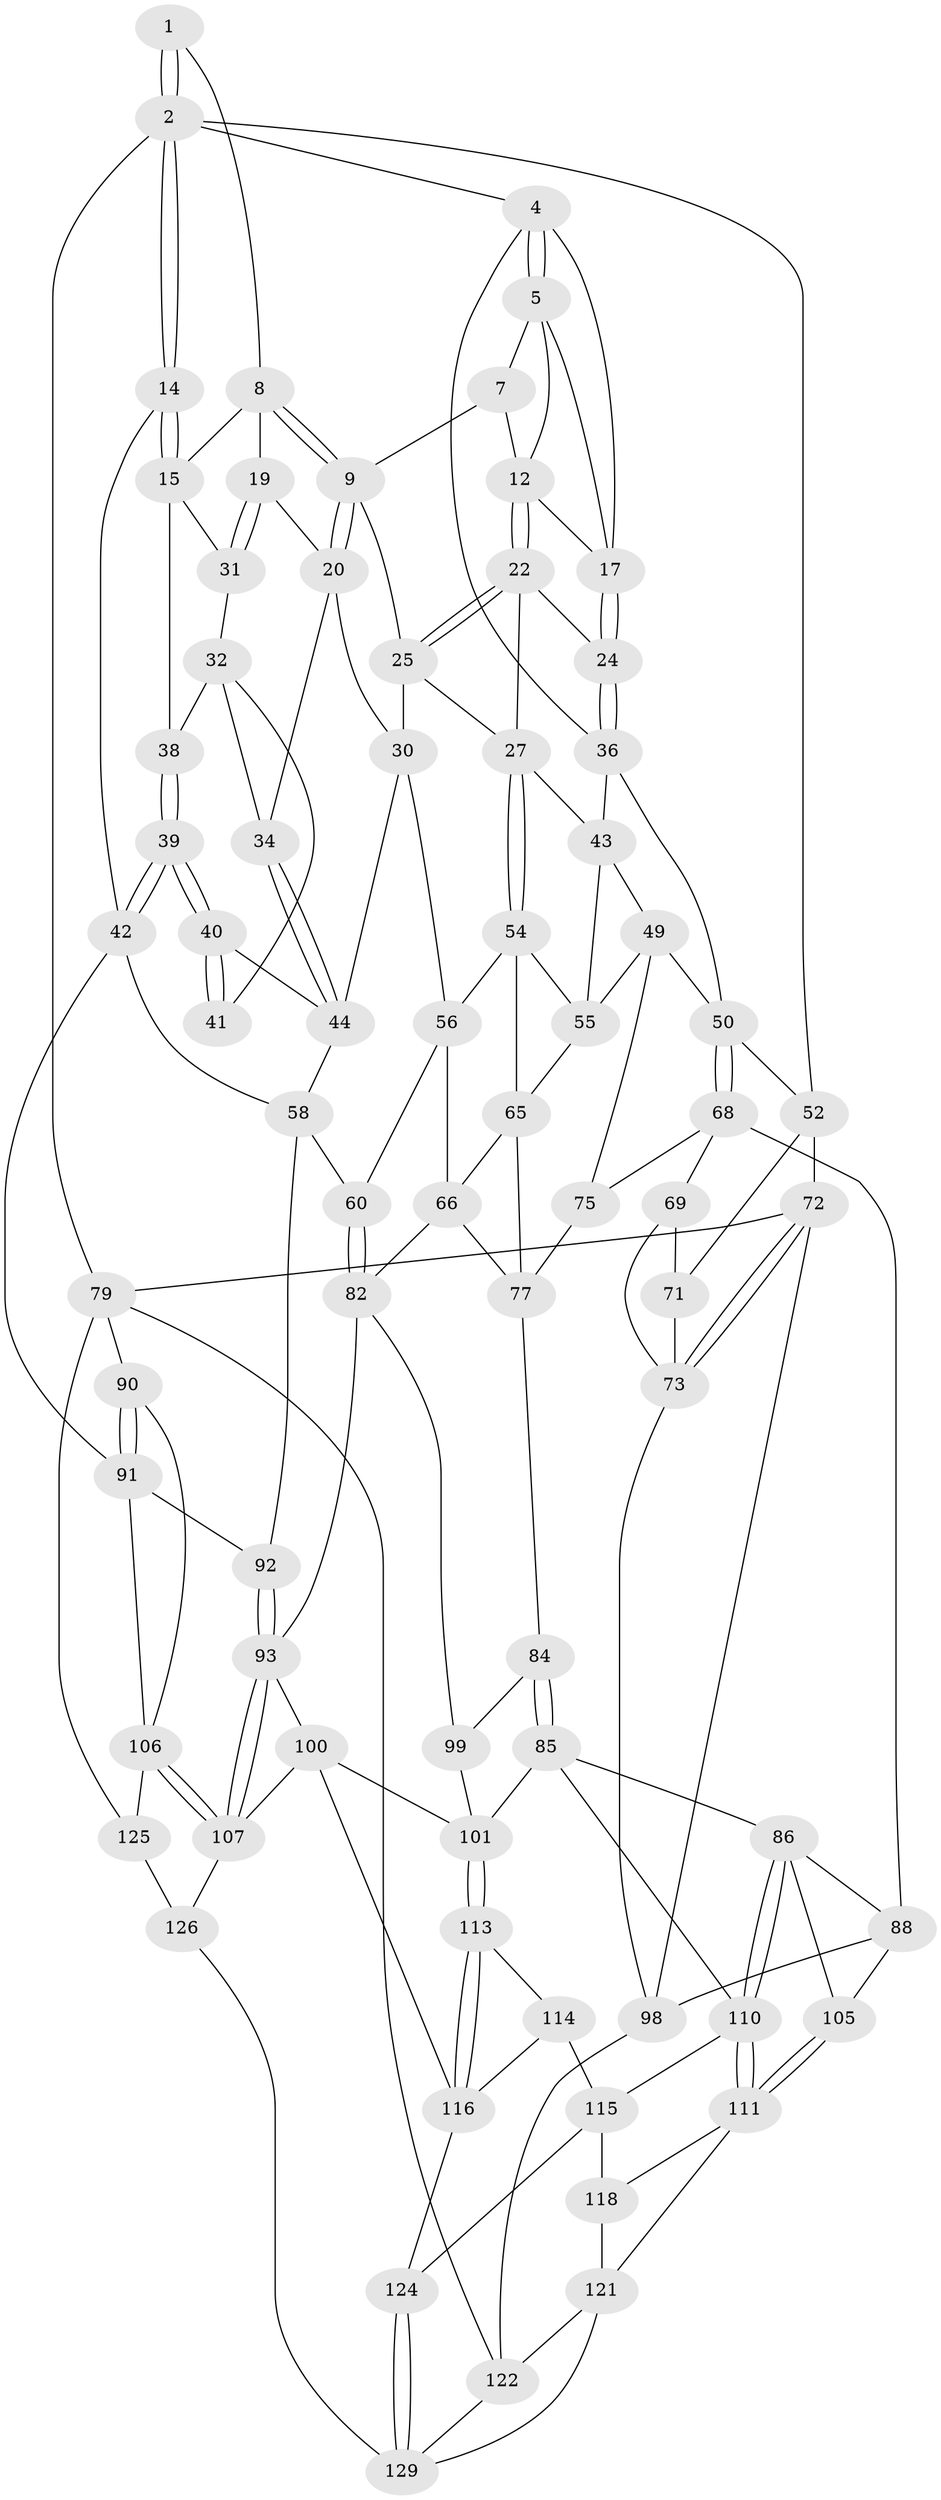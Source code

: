 // original degree distribution, {3: 0.015151515151515152, 6: 0.22727272727272727, 5: 0.5151515151515151, 4: 0.24242424242424243}
// Generated by graph-tools (version 1.1) at 2025/42/03/06/25 10:42:29]
// undirected, 76 vertices, 170 edges
graph export_dot {
graph [start="1"]
  node [color=gray90,style=filled];
  1 [pos="+0.7733061455255331+0"];
  2 [pos="+1+0",super="+3"];
  4 [pos="+0+0",super="+21"];
  5 [pos="+0.1808286646274299+0",super="+6"];
  7 [pos="+0.4510589787507276+0",super="+11"];
  8 [pos="+0.7717818628077127+0",super="+16"];
  9 [pos="+0.6644415030544626+0.10174814280003909",super="+10"];
  12 [pos="+0.4936722417492252+0.07785631876704982",super="+13"];
  14 [pos="+1+0.10962841929402099"];
  15 [pos="+1+0.10982976464683507",super="+35"];
  17 [pos="+0.35781570911264643+0.16687697670979598",super="+18"];
  19 [pos="+0.8193185191541675+0.1396596047368961"];
  20 [pos="+0.6787243959746544+0.12178044983009652",super="+29"];
  22 [pos="+0.49890543725335224+0.08903376333610404",super="+23"];
  24 [pos="+0.3610243925684523+0.1830709205829383"];
  25 [pos="+0.5487092287910037+0.11631418170982506",super="+26"];
  27 [pos="+0.5155397617403009+0.27571111304100165",super="+28"];
  30 [pos="+0.6506119736509335+0.22547744835985178",super="+45"];
  31 [pos="+0.8224722604901546+0.14561797717552732"];
  32 [pos="+0.8307253921788312+0.19748985820188159",super="+33"];
  34 [pos="+0.7876495245516898+0.26994019794627705"];
  36 [pos="+0.3604711327526717+0.1858438215775496",super="+37"];
  38 [pos="+0.8823930952445184+0.20646472658687962"];
  39 [pos="+1+0.2951324990289225"];
  40 [pos="+0.9833326745328935+0.2992440472428082",super="+46"];
  41 [pos="+0.8523872241504937+0.24821577127599345"];
  42 [pos="+1+0.28689233523990065",super="+64"];
  43 [pos="+0.4049145364026441+0.23157107223170909",super="+48"];
  44 [pos="+0.7773170495564422+0.2926427381316067",super="+47"];
  49 [pos="+0.3395337856599033+0.3308259289219783",super="+63"];
  50 [pos="+0.19040307751426047+0.30918513261207475",super="+51"];
  52 [pos="+0.17504495412757753+0.29790593661395387",super="+53"];
  54 [pos="+0.5157913301616803+0.27781777653555184",super="+57"];
  55 [pos="+0.433413211457171+0.36294876735966636",super="+62"];
  56 [pos="+0.6244970561436638+0.3988389852972442",super="+61"];
  58 [pos="+0.8181288960262009+0.466064271135982",super="+59"];
  60 [pos="+0.686606811953302+0.4752639508844187"];
  65 [pos="+0.4886562122090988+0.4091136426244426",super="+67"];
  66 [pos="+0.525166948223558+0.4675363989521257",super="+80"];
  68 [pos="+0.2612659785847511+0.4791020190395153",super="+76"];
  69 [pos="+0.10706975302110824+0.5319464447142557",super="+70"];
  71 [pos="+0.11617633102820557+0.3774487694492837",super="+74"];
  72 [pos="+0+0.45782856307352854",super="+78"];
  73 [pos="+0+0.4683681445755996",super="+96"];
  75 [pos="+0.37154832017615697+0.48359773642042925"];
  77 [pos="+0.38784563326450183+0.494588745436621",super="+81"];
  79 [pos="+0+1",super="+89"];
  82 [pos="+0.640460003317821+0.5654334253435632",super="+83"];
  84 [pos="+0.43588306584844133+0.5769621150437242"];
  85 [pos="+0.4254489930447978+0.6568200197008917",super="+103"];
  86 [pos="+0.42118167663443534+0.6598073097124036",super="+87"];
  88 [pos="+0.28382776486766886+0.5387678812086257",super="+97"];
  90 [pos="+1+0.767076774319733"];
  91 [pos="+1+0.6049118750672908",super="+95"];
  92 [pos="+0.8655106308426734+0.5729871067099951"];
  93 [pos="+0.8305764630982333+0.6297709965815113",super="+94"];
  98 [pos="+0.12075466221592863+0.7376816356411801",super="+104"];
  99 [pos="+0.5469560746981212+0.5854238135533019"];
  100 [pos="+0.6504101906675108+0.6632939926093295",super="+109"];
  101 [pos="+0.5250849370362175+0.6929383166159506",super="+102"];
  105 [pos="+0.19965779665720526+0.7402142348949695"];
  106 [pos="+0.8976928047966866+0.7766325757582966",super="+120"];
  107 [pos="+0.7915983735585376+0.7853259976050051",super="+108"];
  110 [pos="+0.40051195729561595+0.7140356602471424",super="+112"];
  111 [pos="+0.2368617249757767+0.7660126525782992",super="+119"];
  113 [pos="+0.5460705657056272+0.7929694517185962"];
  114 [pos="+0.4596125325862728+0.8216644618157598"];
  115 [pos="+0.4384542683988814+0.8230089082242208",super="+117"];
  116 [pos="+0.6596074801367964+0.8466096756632852",super="+123"];
  118 [pos="+0.37743514756253355+0.8595707210329152"];
  121 [pos="+0.2804731404446791+0.9110070026477224",super="+131"];
  122 [pos="+0.25516874122232325+0.929456463336222",super="+132"];
  124 [pos="+0.5976024894112576+1"];
  125 [pos="+0.9291070937920166+0.8949139947274733",super="+127"];
  126 [pos="+0.8070787408718367+0.8185084154818308",super="+128"];
  129 [pos="+0.5972076508546725+1",super="+130"];
  1 -- 2;
  1 -- 2;
  1 -- 8;
  2 -- 14;
  2 -- 14;
  2 -- 79 [weight=2];
  2 -- 4;
  2 -- 52;
  4 -- 5;
  4 -- 5;
  4 -- 17;
  4 -- 36;
  5 -- 17;
  5 -- 12;
  5 -- 7;
  7 -- 12;
  7 -- 9;
  8 -- 9;
  8 -- 9;
  8 -- 19;
  8 -- 15;
  9 -- 20;
  9 -- 20;
  9 -- 25;
  12 -- 22;
  12 -- 22;
  12 -- 17;
  14 -- 15;
  14 -- 15;
  14 -- 42;
  15 -- 31;
  15 -- 38;
  17 -- 24;
  17 -- 24;
  19 -- 20;
  19 -- 31;
  19 -- 31;
  20 -- 34;
  20 -- 30;
  22 -- 25;
  22 -- 25;
  22 -- 24;
  22 -- 27;
  24 -- 36;
  24 -- 36;
  25 -- 27;
  25 -- 30;
  27 -- 54;
  27 -- 54;
  27 -- 43;
  30 -- 56;
  30 -- 44;
  31 -- 32;
  32 -- 38;
  32 -- 41;
  32 -- 34;
  34 -- 44;
  34 -- 44;
  36 -- 43;
  36 -- 50;
  38 -- 39;
  38 -- 39;
  39 -- 40;
  39 -- 40;
  39 -- 42;
  39 -- 42;
  40 -- 41 [weight=2];
  40 -- 41;
  40 -- 44;
  42 -- 58;
  42 -- 91;
  43 -- 49;
  43 -- 55;
  44 -- 58;
  49 -- 50;
  49 -- 75;
  49 -- 55;
  50 -- 68;
  50 -- 68;
  50 -- 52;
  52 -- 71;
  52 -- 72;
  54 -- 55;
  54 -- 56;
  54 -- 65;
  55 -- 65;
  56 -- 66;
  56 -- 60;
  58 -- 60;
  58 -- 92;
  60 -- 82;
  60 -- 82;
  65 -- 66;
  65 -- 77;
  66 -- 82;
  66 -- 77;
  68 -- 69;
  68 -- 88;
  68 -- 75;
  69 -- 73;
  69 -- 71 [weight=2];
  71 -- 73;
  72 -- 73;
  72 -- 73;
  72 -- 79;
  72 -- 98;
  73 -- 98;
  75 -- 77;
  77 -- 84;
  79 -- 90;
  79 -- 122;
  79 -- 125;
  82 -- 99;
  82 -- 93;
  84 -- 85;
  84 -- 85;
  84 -- 99;
  85 -- 86;
  85 -- 110;
  85 -- 101;
  86 -- 110;
  86 -- 110;
  86 -- 88;
  86 -- 105;
  88 -- 105;
  88 -- 98;
  90 -- 91;
  90 -- 91;
  90 -- 106;
  91 -- 106;
  91 -- 92;
  92 -- 93;
  92 -- 93;
  93 -- 107;
  93 -- 107;
  93 -- 100;
  98 -- 122;
  99 -- 101;
  100 -- 101;
  100 -- 116;
  100 -- 107;
  101 -- 113;
  101 -- 113;
  105 -- 111;
  105 -- 111;
  106 -- 107;
  106 -- 107;
  106 -- 125;
  107 -- 126;
  110 -- 111;
  110 -- 111;
  110 -- 115;
  111 -- 121;
  111 -- 118;
  113 -- 114;
  113 -- 116;
  113 -- 116;
  114 -- 115;
  114 -- 116;
  115 -- 124;
  115 -- 118;
  116 -- 124;
  118 -- 121;
  121 -- 122;
  121 -- 129;
  122 -- 129;
  124 -- 129;
  124 -- 129;
  125 -- 126 [weight=2];
  126 -- 129;
}
